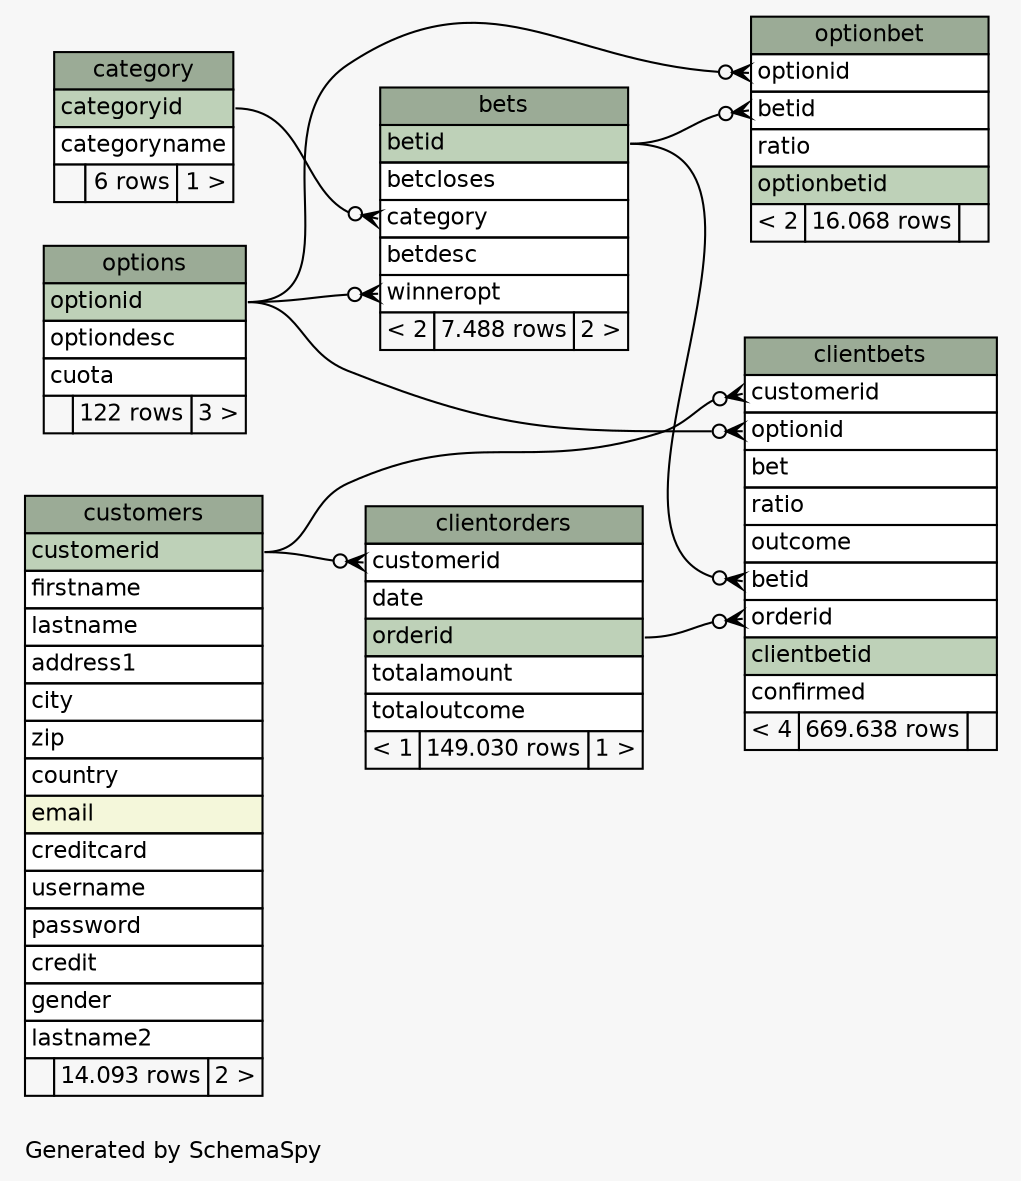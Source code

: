 // dot 2.38.0 on Linux 4.4.0-45-generic
// SchemaSpy rev 590
digraph "largeRelationshipsDiagram" {
  graph [
    rankdir="RL"
    bgcolor="#f7f7f7"
    label="\nGenerated by SchemaSpy"
    labeljust="l"
    nodesep="0.18"
    ranksep="0.46"
    fontname="Helvetica"
    fontsize="11"
  ];
  node [
    fontname="Helvetica"
    fontsize="11"
    shape="plaintext"
  ];
  edge [
    arrowsize="0.8"
  ];
  "bets" [
    label=<
    <TABLE BORDER="0" CELLBORDER="1" CELLSPACING="0" BGCOLOR="#ffffff">
      <TR><TD COLSPAN="3" BGCOLOR="#9bab96" ALIGN="CENTER">bets</TD></TR>
      <TR><TD PORT="betid" COLSPAN="3" BGCOLOR="#bed1b8" ALIGN="LEFT">betid</TD></TR>
      <TR><TD PORT="betcloses" COLSPAN="3" ALIGN="LEFT">betcloses</TD></TR>
      <TR><TD PORT="category" COLSPAN="3" ALIGN="LEFT">category</TD></TR>
      <TR><TD PORT="betdesc" COLSPAN="3" ALIGN="LEFT">betdesc</TD></TR>
      <TR><TD PORT="winneropt" COLSPAN="3" ALIGN="LEFT">winneropt</TD></TR>
      <TR><TD ALIGN="LEFT" BGCOLOR="#f7f7f7">&lt; 2</TD><TD ALIGN="RIGHT" BGCOLOR="#f7f7f7">7.488 rows</TD><TD ALIGN="RIGHT" BGCOLOR="#f7f7f7">2 &gt;</TD></TR>
    </TABLE>>
    URL="tables/bets.html"
    tooltip="bets"
  ];
  "category" [
    label=<
    <TABLE BORDER="0" CELLBORDER="1" CELLSPACING="0" BGCOLOR="#ffffff">
      <TR><TD COLSPAN="3" BGCOLOR="#9bab96" ALIGN="CENTER">category</TD></TR>
      <TR><TD PORT="categoryid" COLSPAN="3" BGCOLOR="#bed1b8" ALIGN="LEFT">categoryid</TD></TR>
      <TR><TD PORT="categoryname" COLSPAN="3" ALIGN="LEFT">categoryname</TD></TR>
      <TR><TD ALIGN="LEFT" BGCOLOR="#f7f7f7">  </TD><TD ALIGN="RIGHT" BGCOLOR="#f7f7f7">6 rows</TD><TD ALIGN="RIGHT" BGCOLOR="#f7f7f7">1 &gt;</TD></TR>
    </TABLE>>
    URL="tables/category.html"
    tooltip="category"
  ];
  "clientbets" [
    label=<
    <TABLE BORDER="0" CELLBORDER="1" CELLSPACING="0" BGCOLOR="#ffffff">
      <TR><TD COLSPAN="3" BGCOLOR="#9bab96" ALIGN="CENTER">clientbets</TD></TR>
      <TR><TD PORT="customerid" COLSPAN="3" ALIGN="LEFT">customerid</TD></TR>
      <TR><TD PORT="optionid" COLSPAN="3" ALIGN="LEFT">optionid</TD></TR>
      <TR><TD PORT="bet" COLSPAN="3" ALIGN="LEFT">bet</TD></TR>
      <TR><TD PORT="ratio" COLSPAN="3" ALIGN="LEFT">ratio</TD></TR>
      <TR><TD PORT="outcome" COLSPAN="3" ALIGN="LEFT">outcome</TD></TR>
      <TR><TD PORT="betid" COLSPAN="3" ALIGN="LEFT">betid</TD></TR>
      <TR><TD PORT="orderid" COLSPAN="3" ALIGN="LEFT">orderid</TD></TR>
      <TR><TD PORT="clientbetid" COLSPAN="3" BGCOLOR="#bed1b8" ALIGN="LEFT">clientbetid</TD></TR>
      <TR><TD PORT="confirmed" COLSPAN="3" ALIGN="LEFT">confirmed</TD></TR>
      <TR><TD ALIGN="LEFT" BGCOLOR="#f7f7f7">&lt; 4</TD><TD ALIGN="RIGHT" BGCOLOR="#f7f7f7">669.638 rows</TD><TD ALIGN="RIGHT" BGCOLOR="#f7f7f7">  </TD></TR>
    </TABLE>>
    URL="tables/clientbets.html"
    tooltip="clientbets"
  ];
  "clientorders" [
    label=<
    <TABLE BORDER="0" CELLBORDER="1" CELLSPACING="0" BGCOLOR="#ffffff">
      <TR><TD COLSPAN="3" BGCOLOR="#9bab96" ALIGN="CENTER">clientorders</TD></TR>
      <TR><TD PORT="customerid" COLSPAN="3" ALIGN="LEFT">customerid</TD></TR>
      <TR><TD PORT="date" COLSPAN="3" ALIGN="LEFT">date</TD></TR>
      <TR><TD PORT="orderid" COLSPAN="3" BGCOLOR="#bed1b8" ALIGN="LEFT">orderid</TD></TR>
      <TR><TD PORT="totalamount" COLSPAN="3" ALIGN="LEFT">totalamount</TD></TR>
      <TR><TD PORT="totaloutcome" COLSPAN="3" ALIGN="LEFT">totaloutcome</TD></TR>
      <TR><TD ALIGN="LEFT" BGCOLOR="#f7f7f7">&lt; 1</TD><TD ALIGN="RIGHT" BGCOLOR="#f7f7f7">149.030 rows</TD><TD ALIGN="RIGHT" BGCOLOR="#f7f7f7">1 &gt;</TD></TR>
    </TABLE>>
    URL="tables/clientorders.html"
    tooltip="clientorders"
  ];
  "customers" [
    label=<
    <TABLE BORDER="0" CELLBORDER="1" CELLSPACING="0" BGCOLOR="#ffffff">
      <TR><TD COLSPAN="3" BGCOLOR="#9bab96" ALIGN="CENTER">customers</TD></TR>
      <TR><TD PORT="customerid" COLSPAN="3" BGCOLOR="#bed1b8" ALIGN="LEFT">customerid</TD></TR>
      <TR><TD PORT="firstname" COLSPAN="3" ALIGN="LEFT">firstname</TD></TR>
      <TR><TD PORT="lastname" COLSPAN="3" ALIGN="LEFT">lastname</TD></TR>
      <TR><TD PORT="address1" COLSPAN="3" ALIGN="LEFT">address1</TD></TR>
      <TR><TD PORT="city" COLSPAN="3" ALIGN="LEFT">city</TD></TR>
      <TR><TD PORT="zip" COLSPAN="3" ALIGN="LEFT">zip</TD></TR>
      <TR><TD PORT="country" COLSPAN="3" ALIGN="LEFT">country</TD></TR>
      <TR><TD PORT="email" COLSPAN="3" BGCOLOR="#f4f7da" ALIGN="LEFT">email</TD></TR>
      <TR><TD PORT="creditcard" COLSPAN="3" ALIGN="LEFT">creditcard</TD></TR>
      <TR><TD PORT="username" COLSPAN="3" ALIGN="LEFT">username</TD></TR>
      <TR><TD PORT="password" COLSPAN="3" ALIGN="LEFT">password</TD></TR>
      <TR><TD PORT="credit" COLSPAN="3" ALIGN="LEFT">credit</TD></TR>
      <TR><TD PORT="gender" COLSPAN="3" ALIGN="LEFT">gender</TD></TR>
      <TR><TD PORT="lastname2" COLSPAN="3" ALIGN="LEFT">lastname2</TD></TR>
      <TR><TD ALIGN="LEFT" BGCOLOR="#f7f7f7">  </TD><TD ALIGN="RIGHT" BGCOLOR="#f7f7f7">14.093 rows</TD><TD ALIGN="RIGHT" BGCOLOR="#f7f7f7">2 &gt;</TD></TR>
    </TABLE>>
    URL="tables/customers.html"
    tooltip="customers"
  ];
  "optionbet" [
    label=<
    <TABLE BORDER="0" CELLBORDER="1" CELLSPACING="0" BGCOLOR="#ffffff">
      <TR><TD COLSPAN="3" BGCOLOR="#9bab96" ALIGN="CENTER">optionbet</TD></TR>
      <TR><TD PORT="optionid" COLSPAN="3" ALIGN="LEFT">optionid</TD></TR>
      <TR><TD PORT="betid" COLSPAN="3" ALIGN="LEFT">betid</TD></TR>
      <TR><TD PORT="ratio" COLSPAN="3" ALIGN="LEFT">ratio</TD></TR>
      <TR><TD PORT="optionbetid" COLSPAN="3" BGCOLOR="#bed1b8" ALIGN="LEFT">optionbetid</TD></TR>
      <TR><TD ALIGN="LEFT" BGCOLOR="#f7f7f7">&lt; 2</TD><TD ALIGN="RIGHT" BGCOLOR="#f7f7f7">16.068 rows</TD><TD ALIGN="RIGHT" BGCOLOR="#f7f7f7">  </TD></TR>
    </TABLE>>
    URL="tables/optionbet.html"
    tooltip="optionbet"
  ];
  "options" [
    label=<
    <TABLE BORDER="0" CELLBORDER="1" CELLSPACING="0" BGCOLOR="#ffffff">
      <TR><TD COLSPAN="3" BGCOLOR="#9bab96" ALIGN="CENTER">options</TD></TR>
      <TR><TD PORT="optionid" COLSPAN="3" BGCOLOR="#bed1b8" ALIGN="LEFT">optionid</TD></TR>
      <TR><TD PORT="optiondesc" COLSPAN="3" ALIGN="LEFT">optiondesc</TD></TR>
      <TR><TD PORT="cuota" COLSPAN="3" ALIGN="LEFT">cuota</TD></TR>
      <TR><TD ALIGN="LEFT" BGCOLOR="#f7f7f7">  </TD><TD ALIGN="RIGHT" BGCOLOR="#f7f7f7">122 rows</TD><TD ALIGN="RIGHT" BGCOLOR="#f7f7f7">3 &gt;</TD></TR>
    </TABLE>>
    URL="tables/options.html"
    tooltip="options"
  ];
  "bets":"category":w -> "category":"categoryid":e [arrowhead=none dir=back arrowtail=crowodot];
  "bets":"winneropt":w -> "options":"optionid":e [arrowhead=none dir=back arrowtail=crowodot];
  "clientbets":"betid":w -> "bets":"betid":e [arrowhead=none dir=back arrowtail=crowodot];
  "clientbets":"customerid":w -> "customers":"customerid":e [arrowhead=none dir=back arrowtail=crowodot];
  "clientbets":"optionid":w -> "options":"optionid":e [arrowhead=none dir=back arrowtail=crowodot];
  "clientbets":"orderid":w -> "clientorders":"orderid":e [arrowhead=none dir=back arrowtail=crowodot];
  "clientorders":"customerid":w -> "customers":"customerid":e [arrowhead=none dir=back arrowtail=crowodot];
  "optionbet":"betid":w -> "bets":"betid":e [arrowhead=none dir=back arrowtail=crowodot];
  "optionbet":"optionid":w -> "options":"optionid":e [arrowhead=none dir=back arrowtail=crowodot];
}
